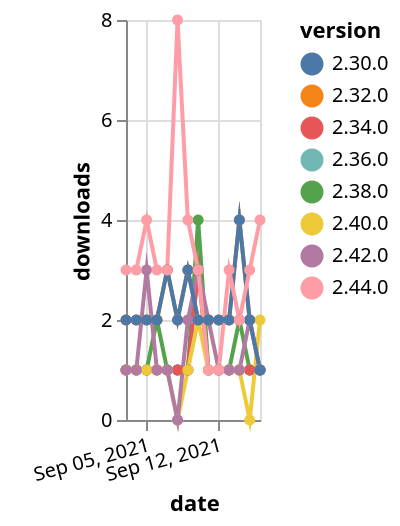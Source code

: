{"$schema": "https://vega.github.io/schema/vega-lite/v5.json", "description": "A simple bar chart with embedded data.", "data": {"values": [{"date": "2021-09-03", "total": 299, "delta": 1, "version": "2.36.0"}, {"date": "2021-09-04", "total": 300, "delta": 1, "version": "2.36.0"}, {"date": "2021-09-05", "total": 301, "delta": 1, "version": "2.36.0"}, {"date": "2021-09-06", "total": 302, "delta": 1, "version": "2.36.0"}, {"date": "2021-09-07", "total": 303, "delta": 1, "version": "2.36.0"}, {"date": "2021-09-08", "total": 304, "delta": 1, "version": "2.36.0"}, {"date": "2021-09-09", "total": 305, "delta": 1, "version": "2.36.0"}, {"date": "2021-09-10", "total": 308, "delta": 3, "version": "2.36.0"}, {"date": "2021-09-11", "total": 309, "delta": 1, "version": "2.36.0"}, {"date": "2021-09-12", "total": 310, "delta": 1, "version": "2.36.0"}, {"date": "2021-09-13", "total": 311, "delta": 1, "version": "2.36.0"}, {"date": "2021-09-14", "total": 312, "delta": 1, "version": "2.36.0"}, {"date": "2021-09-15", "total": 313, "delta": 1, "version": "2.36.0"}, {"date": "2021-09-16", "total": 314, "delta": 1, "version": "2.36.0"}, {"date": "2021-09-03", "total": 2379, "delta": 2, "version": "2.32.0"}, {"date": "2021-09-04", "total": 2381, "delta": 2, "version": "2.32.0"}, {"date": "2021-09-05", "total": 2383, "delta": 2, "version": "2.32.0"}, {"date": "2021-09-06", "total": 2385, "delta": 2, "version": "2.32.0"}, {"date": "2021-09-07", "total": 2388, "delta": 3, "version": "2.32.0"}, {"date": "2021-09-08", "total": 2390, "delta": 2, "version": "2.32.0"}, {"date": "2021-09-09", "total": 2393, "delta": 3, "version": "2.32.0"}, {"date": "2021-09-10", "total": 2395, "delta": 2, "version": "2.32.0"}, {"date": "2021-09-11", "total": 2397, "delta": 2, "version": "2.32.0"}, {"date": "2021-09-12", "total": 2399, "delta": 2, "version": "2.32.0"}, {"date": "2021-09-13", "total": 2401, "delta": 2, "version": "2.32.0"}, {"date": "2021-09-14", "total": 2405, "delta": 4, "version": "2.32.0"}, {"date": "2021-09-15", "total": 2407, "delta": 2, "version": "2.32.0"}, {"date": "2021-09-16", "total": 2408, "delta": 1, "version": "2.32.0"}, {"date": "2021-09-03", "total": 544, "delta": 1, "version": "2.38.0"}, {"date": "2021-09-04", "total": 545, "delta": 1, "version": "2.38.0"}, {"date": "2021-09-05", "total": 546, "delta": 1, "version": "2.38.0"}, {"date": "2021-09-06", "total": 548, "delta": 2, "version": "2.38.0"}, {"date": "2021-09-07", "total": 549, "delta": 1, "version": "2.38.0"}, {"date": "2021-09-08", "total": 550, "delta": 1, "version": "2.38.0"}, {"date": "2021-09-09", "total": 551, "delta": 1, "version": "2.38.0"}, {"date": "2021-09-10", "total": 555, "delta": 4, "version": "2.38.0"}, {"date": "2021-09-11", "total": 556, "delta": 1, "version": "2.38.0"}, {"date": "2021-09-12", "total": 557, "delta": 1, "version": "2.38.0"}, {"date": "2021-09-13", "total": 558, "delta": 1, "version": "2.38.0"}, {"date": "2021-09-14", "total": 560, "delta": 2, "version": "2.38.0"}, {"date": "2021-09-15", "total": 561, "delta": 1, "version": "2.38.0"}, {"date": "2021-09-16", "total": 562, "delta": 1, "version": "2.38.0"}, {"date": "2021-09-03", "total": 533, "delta": 1, "version": "2.34.0"}, {"date": "2021-09-04", "total": 534, "delta": 1, "version": "2.34.0"}, {"date": "2021-09-05", "total": 535, "delta": 1, "version": "2.34.0"}, {"date": "2021-09-06", "total": 536, "delta": 1, "version": "2.34.0"}, {"date": "2021-09-07", "total": 537, "delta": 1, "version": "2.34.0"}, {"date": "2021-09-08", "total": 538, "delta": 1, "version": "2.34.0"}, {"date": "2021-09-09", "total": 539, "delta": 1, "version": "2.34.0"}, {"date": "2021-09-10", "total": 542, "delta": 3, "version": "2.34.0"}, {"date": "2021-09-11", "total": 543, "delta": 1, "version": "2.34.0"}, {"date": "2021-09-12", "total": 544, "delta": 1, "version": "2.34.0"}, {"date": "2021-09-13", "total": 545, "delta": 1, "version": "2.34.0"}, {"date": "2021-09-14", "total": 546, "delta": 1, "version": "2.34.0"}, {"date": "2021-09-15", "total": 547, "delta": 1, "version": "2.34.0"}, {"date": "2021-09-16", "total": 548, "delta": 1, "version": "2.34.0"}, {"date": "2021-09-03", "total": 249, "delta": 1, "version": "2.40.0"}, {"date": "2021-09-04", "total": 250, "delta": 1, "version": "2.40.0"}, {"date": "2021-09-05", "total": 251, "delta": 1, "version": "2.40.0"}, {"date": "2021-09-06", "total": 252, "delta": 1, "version": "2.40.0"}, {"date": "2021-09-07", "total": 253, "delta": 1, "version": "2.40.0"}, {"date": "2021-09-08", "total": 253, "delta": 0, "version": "2.40.0"}, {"date": "2021-09-09", "total": 254, "delta": 1, "version": "2.40.0"}, {"date": "2021-09-10", "total": 256, "delta": 2, "version": "2.40.0"}, {"date": "2021-09-11", "total": 257, "delta": 1, "version": "2.40.0"}, {"date": "2021-09-12", "total": 258, "delta": 1, "version": "2.40.0"}, {"date": "2021-09-13", "total": 259, "delta": 1, "version": "2.40.0"}, {"date": "2021-09-14", "total": 260, "delta": 1, "version": "2.40.0"}, {"date": "2021-09-15", "total": 260, "delta": 0, "version": "2.40.0"}, {"date": "2021-09-16", "total": 262, "delta": 2, "version": "2.40.0"}, {"date": "2021-09-03", "total": 504, "delta": 1, "version": "2.42.0"}, {"date": "2021-09-04", "total": 505, "delta": 1, "version": "2.42.0"}, {"date": "2021-09-05", "total": 508, "delta": 3, "version": "2.42.0"}, {"date": "2021-09-06", "total": 509, "delta": 1, "version": "2.42.0"}, {"date": "2021-09-07", "total": 510, "delta": 1, "version": "2.42.0"}, {"date": "2021-09-08", "total": 510, "delta": 0, "version": "2.42.0"}, {"date": "2021-09-09", "total": 512, "delta": 2, "version": "2.42.0"}, {"date": "2021-09-10", "total": 515, "delta": 3, "version": "2.42.0"}, {"date": "2021-09-11", "total": 517, "delta": 2, "version": "2.42.0"}, {"date": "2021-09-12", "total": 518, "delta": 1, "version": "2.42.0"}, {"date": "2021-09-13", "total": 519, "delta": 1, "version": "2.42.0"}, {"date": "2021-09-14", "total": 520, "delta": 1, "version": "2.42.0"}, {"date": "2021-09-15", "total": 522, "delta": 2, "version": "2.42.0"}, {"date": "2021-09-16", "total": 523, "delta": 1, "version": "2.42.0"}, {"date": "2021-09-03", "total": 2712, "delta": 2, "version": "2.30.0"}, {"date": "2021-09-04", "total": 2714, "delta": 2, "version": "2.30.0"}, {"date": "2021-09-05", "total": 2716, "delta": 2, "version": "2.30.0"}, {"date": "2021-09-06", "total": 2718, "delta": 2, "version": "2.30.0"}, {"date": "2021-09-07", "total": 2721, "delta": 3, "version": "2.30.0"}, {"date": "2021-09-08", "total": 2723, "delta": 2, "version": "2.30.0"}, {"date": "2021-09-09", "total": 2726, "delta": 3, "version": "2.30.0"}, {"date": "2021-09-10", "total": 2728, "delta": 2, "version": "2.30.0"}, {"date": "2021-09-11", "total": 2730, "delta": 2, "version": "2.30.0"}, {"date": "2021-09-12", "total": 2732, "delta": 2, "version": "2.30.0"}, {"date": "2021-09-13", "total": 2734, "delta": 2, "version": "2.30.0"}, {"date": "2021-09-14", "total": 2738, "delta": 4, "version": "2.30.0"}, {"date": "2021-09-15", "total": 2740, "delta": 2, "version": "2.30.0"}, {"date": "2021-09-16", "total": 2741, "delta": 1, "version": "2.30.0"}, {"date": "2021-09-03", "total": 167, "delta": 3, "version": "2.44.0"}, {"date": "2021-09-04", "total": 170, "delta": 3, "version": "2.44.0"}, {"date": "2021-09-05", "total": 174, "delta": 4, "version": "2.44.0"}, {"date": "2021-09-06", "total": 177, "delta": 3, "version": "2.44.0"}, {"date": "2021-09-07", "total": 180, "delta": 3, "version": "2.44.0"}, {"date": "2021-09-08", "total": 188, "delta": 8, "version": "2.44.0"}, {"date": "2021-09-09", "total": 192, "delta": 4, "version": "2.44.0"}, {"date": "2021-09-10", "total": 195, "delta": 3, "version": "2.44.0"}, {"date": "2021-09-11", "total": 196, "delta": 1, "version": "2.44.0"}, {"date": "2021-09-12", "total": 197, "delta": 1, "version": "2.44.0"}, {"date": "2021-09-13", "total": 200, "delta": 3, "version": "2.44.0"}, {"date": "2021-09-14", "total": 202, "delta": 2, "version": "2.44.0"}, {"date": "2021-09-15", "total": 205, "delta": 3, "version": "2.44.0"}, {"date": "2021-09-16", "total": 209, "delta": 4, "version": "2.44.0"}]}, "width": "container", "mark": {"type": "line", "point": {"filled": true}}, "encoding": {"x": {"field": "date", "type": "temporal", "timeUnit": "yearmonthdate", "title": "date", "axis": {"labelAngle": -15}}, "y": {"field": "delta", "type": "quantitative", "title": "downloads"}, "color": {"field": "version", "type": "nominal"}, "tooltip": {"field": "delta"}}}